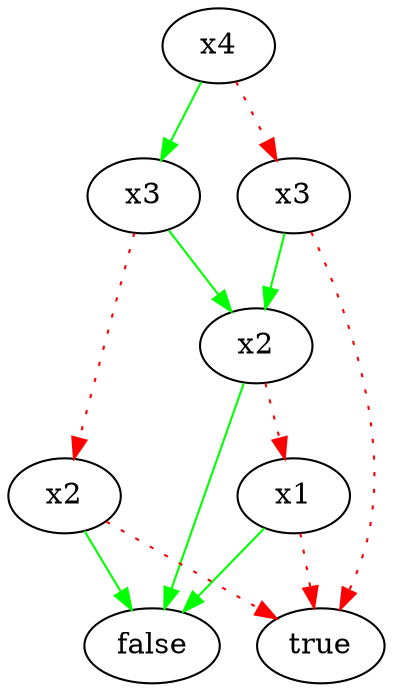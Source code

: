 digraph{
Ptr0x13be06e10 [label="x4" ] 
Ptr0x13be06e10 -> Ptr0x13be06ee0 [color="green"]
Ptr0x13be06e10 -> Ptr0x13be07350 [style="dotted" color="red"]
Ptr0x13be07350 [label="x3" ] 
Ptr0x13be07350 -> Ptr0x13be073a0 [color="green"]
Ptr0x13be07350 -> Ptr0x13be07740 [style="dotted" color="red"]
Ptr0x13be073a0 [label="x2" ] 
Ptr0x13be073a0 -> Ptr0x13be07510 [color="green"]
Ptr0x13be073a0 -> Ptr0x13be074c0 [style="dotted" color="red"]
Ptr0x13be07160 [label="x2" ] 
Ptr0x13be07160 -> Ptr0x13be07510 [color="green"]
Ptr0x13be07160 -> Ptr0x13be07740 [style="dotted" color="red"]
Ptr0x13be074c0 [label="x1" ] 
Ptr0x13be074c0 -> Ptr0x13be07510 [color="green"]
Ptr0x13be074c0 -> Ptr0x13be07740 [style="dotted" color="red"]
Ptr0x13be07510 [label="false" ] 
Ptr0x13be06ee0 [label="x3" ] 
Ptr0x13be06ee0 -> Ptr0x13be073a0 [color="green"]
Ptr0x13be06ee0 -> Ptr0x13be07160 [style="dotted" color="red"]
Ptr0x13be07740 [label="true" ] 

}